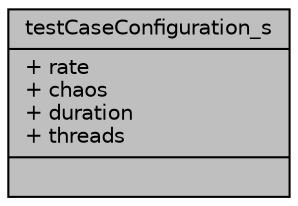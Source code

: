 digraph "testCaseConfiguration_s"
{
 // INTERACTIVE_SVG=YES
 // LATEX_PDF_SIZE
  edge [fontname="Helvetica",fontsize="10",labelfontname="Helvetica",labelfontsize="10"];
  node [fontname="Helvetica",fontsize="10",shape=record];
  Node1 [label="{testCaseConfiguration_s\n|+ rate\l+ chaos\l+ duration\l+ threads\l|}",height=0.2,width=0.4,color="black", fillcolor="grey75", style="filled", fontcolor="black",tooltip=" "];
}
